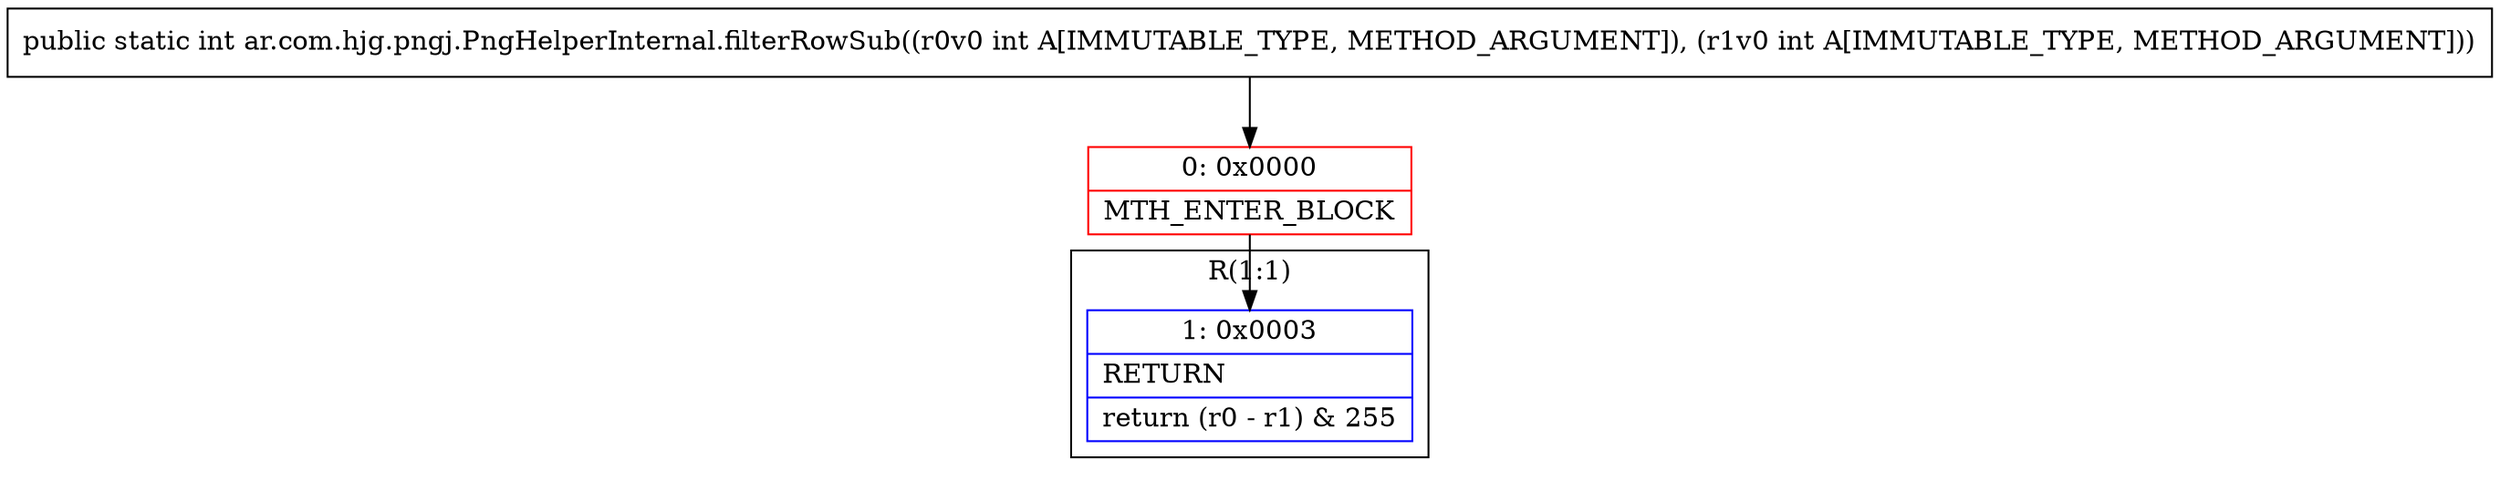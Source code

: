 digraph "CFG forar.com.hjg.pngj.PngHelperInternal.filterRowSub(II)I" {
subgraph cluster_Region_1280614072 {
label = "R(1:1)";
node [shape=record,color=blue];
Node_1 [shape=record,label="{1\:\ 0x0003|RETURN\l|return (r0 \- r1) & 255\l}"];
}
Node_0 [shape=record,color=red,label="{0\:\ 0x0000|MTH_ENTER_BLOCK\l}"];
MethodNode[shape=record,label="{public static int ar.com.hjg.pngj.PngHelperInternal.filterRowSub((r0v0 int A[IMMUTABLE_TYPE, METHOD_ARGUMENT]), (r1v0 int A[IMMUTABLE_TYPE, METHOD_ARGUMENT])) }"];
MethodNode -> Node_0;
Node_0 -> Node_1;
}

